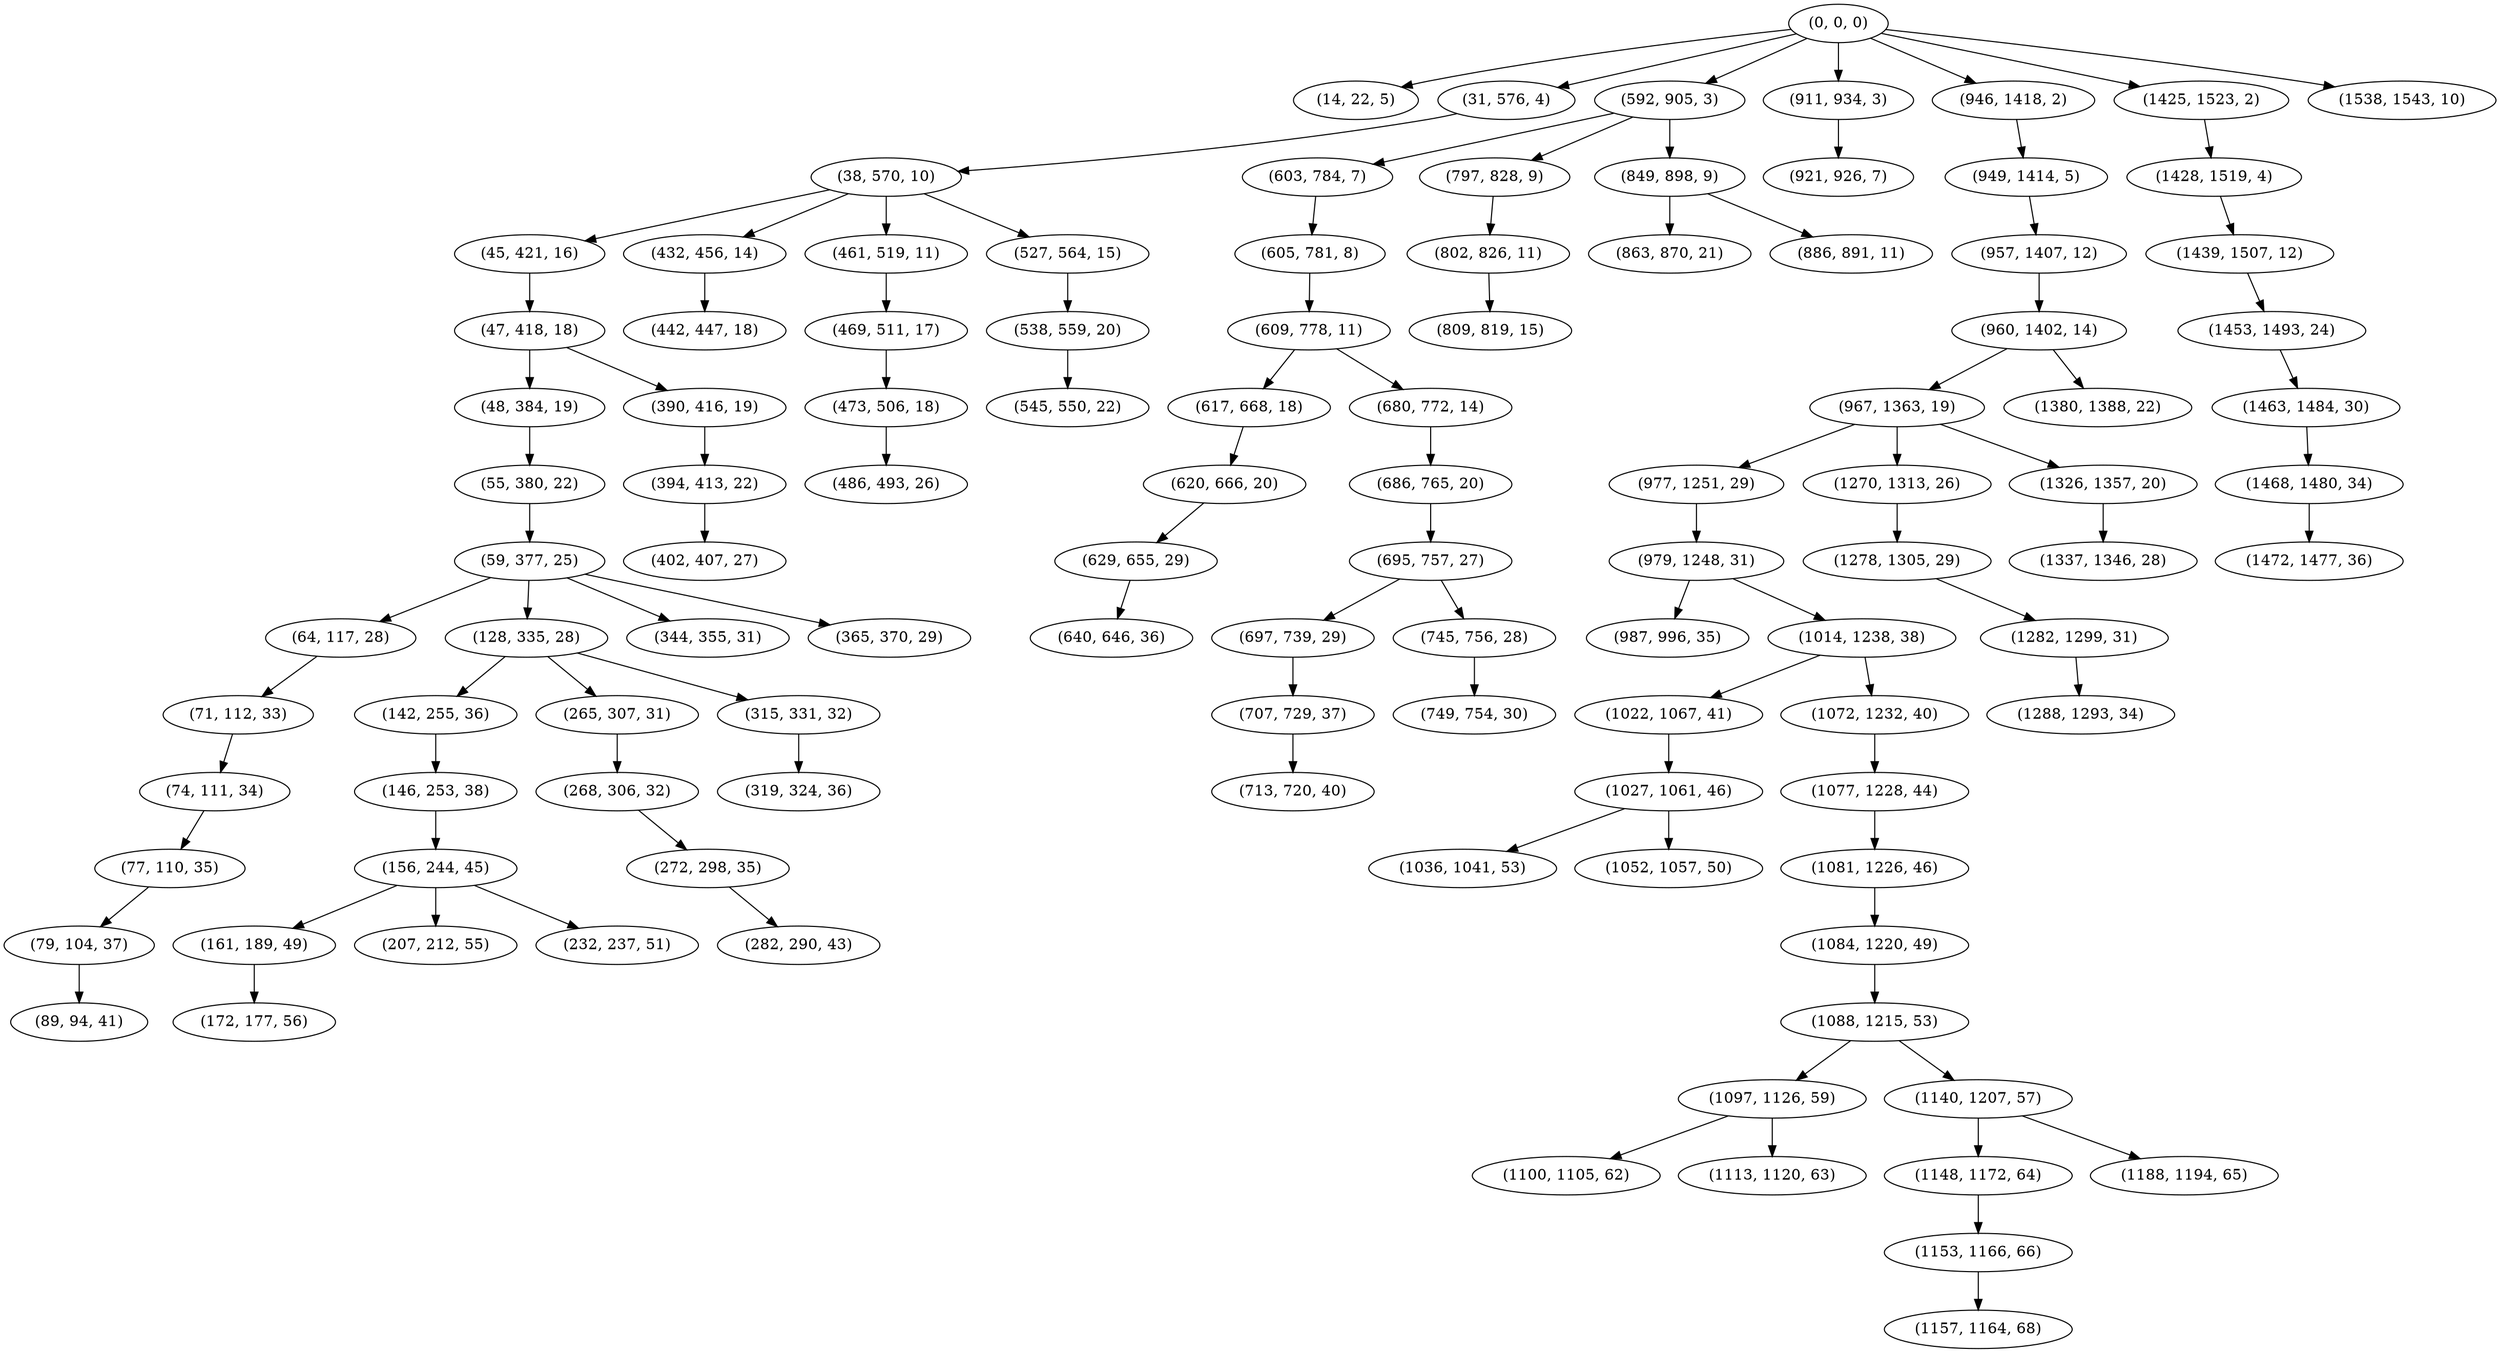digraph tree {
    "(0, 0, 0)";
    "(14, 22, 5)";
    "(31, 576, 4)";
    "(38, 570, 10)";
    "(45, 421, 16)";
    "(47, 418, 18)";
    "(48, 384, 19)";
    "(55, 380, 22)";
    "(59, 377, 25)";
    "(64, 117, 28)";
    "(71, 112, 33)";
    "(74, 111, 34)";
    "(77, 110, 35)";
    "(79, 104, 37)";
    "(89, 94, 41)";
    "(128, 335, 28)";
    "(142, 255, 36)";
    "(146, 253, 38)";
    "(156, 244, 45)";
    "(161, 189, 49)";
    "(172, 177, 56)";
    "(207, 212, 55)";
    "(232, 237, 51)";
    "(265, 307, 31)";
    "(268, 306, 32)";
    "(272, 298, 35)";
    "(282, 290, 43)";
    "(315, 331, 32)";
    "(319, 324, 36)";
    "(344, 355, 31)";
    "(365, 370, 29)";
    "(390, 416, 19)";
    "(394, 413, 22)";
    "(402, 407, 27)";
    "(432, 456, 14)";
    "(442, 447, 18)";
    "(461, 519, 11)";
    "(469, 511, 17)";
    "(473, 506, 18)";
    "(486, 493, 26)";
    "(527, 564, 15)";
    "(538, 559, 20)";
    "(545, 550, 22)";
    "(592, 905, 3)";
    "(603, 784, 7)";
    "(605, 781, 8)";
    "(609, 778, 11)";
    "(617, 668, 18)";
    "(620, 666, 20)";
    "(629, 655, 29)";
    "(640, 646, 36)";
    "(680, 772, 14)";
    "(686, 765, 20)";
    "(695, 757, 27)";
    "(697, 739, 29)";
    "(707, 729, 37)";
    "(713, 720, 40)";
    "(745, 756, 28)";
    "(749, 754, 30)";
    "(797, 828, 9)";
    "(802, 826, 11)";
    "(809, 819, 15)";
    "(849, 898, 9)";
    "(863, 870, 21)";
    "(886, 891, 11)";
    "(911, 934, 3)";
    "(921, 926, 7)";
    "(946, 1418, 2)";
    "(949, 1414, 5)";
    "(957, 1407, 12)";
    "(960, 1402, 14)";
    "(967, 1363, 19)";
    "(977, 1251, 29)";
    "(979, 1248, 31)";
    "(987, 996, 35)";
    "(1014, 1238, 38)";
    "(1022, 1067, 41)";
    "(1027, 1061, 46)";
    "(1036, 1041, 53)";
    "(1052, 1057, 50)";
    "(1072, 1232, 40)";
    "(1077, 1228, 44)";
    "(1081, 1226, 46)";
    "(1084, 1220, 49)";
    "(1088, 1215, 53)";
    "(1097, 1126, 59)";
    "(1100, 1105, 62)";
    "(1113, 1120, 63)";
    "(1140, 1207, 57)";
    "(1148, 1172, 64)";
    "(1153, 1166, 66)";
    "(1157, 1164, 68)";
    "(1188, 1194, 65)";
    "(1270, 1313, 26)";
    "(1278, 1305, 29)";
    "(1282, 1299, 31)";
    "(1288, 1293, 34)";
    "(1326, 1357, 20)";
    "(1337, 1346, 28)";
    "(1380, 1388, 22)";
    "(1425, 1523, 2)";
    "(1428, 1519, 4)";
    "(1439, 1507, 12)";
    "(1453, 1493, 24)";
    "(1463, 1484, 30)";
    "(1468, 1480, 34)";
    "(1472, 1477, 36)";
    "(1538, 1543, 10)";
    "(0, 0, 0)" -> "(14, 22, 5)";
    "(0, 0, 0)" -> "(31, 576, 4)";
    "(0, 0, 0)" -> "(592, 905, 3)";
    "(0, 0, 0)" -> "(911, 934, 3)";
    "(0, 0, 0)" -> "(946, 1418, 2)";
    "(0, 0, 0)" -> "(1425, 1523, 2)";
    "(0, 0, 0)" -> "(1538, 1543, 10)";
    "(31, 576, 4)" -> "(38, 570, 10)";
    "(38, 570, 10)" -> "(45, 421, 16)";
    "(38, 570, 10)" -> "(432, 456, 14)";
    "(38, 570, 10)" -> "(461, 519, 11)";
    "(38, 570, 10)" -> "(527, 564, 15)";
    "(45, 421, 16)" -> "(47, 418, 18)";
    "(47, 418, 18)" -> "(48, 384, 19)";
    "(47, 418, 18)" -> "(390, 416, 19)";
    "(48, 384, 19)" -> "(55, 380, 22)";
    "(55, 380, 22)" -> "(59, 377, 25)";
    "(59, 377, 25)" -> "(64, 117, 28)";
    "(59, 377, 25)" -> "(128, 335, 28)";
    "(59, 377, 25)" -> "(344, 355, 31)";
    "(59, 377, 25)" -> "(365, 370, 29)";
    "(64, 117, 28)" -> "(71, 112, 33)";
    "(71, 112, 33)" -> "(74, 111, 34)";
    "(74, 111, 34)" -> "(77, 110, 35)";
    "(77, 110, 35)" -> "(79, 104, 37)";
    "(79, 104, 37)" -> "(89, 94, 41)";
    "(128, 335, 28)" -> "(142, 255, 36)";
    "(128, 335, 28)" -> "(265, 307, 31)";
    "(128, 335, 28)" -> "(315, 331, 32)";
    "(142, 255, 36)" -> "(146, 253, 38)";
    "(146, 253, 38)" -> "(156, 244, 45)";
    "(156, 244, 45)" -> "(161, 189, 49)";
    "(156, 244, 45)" -> "(207, 212, 55)";
    "(156, 244, 45)" -> "(232, 237, 51)";
    "(161, 189, 49)" -> "(172, 177, 56)";
    "(265, 307, 31)" -> "(268, 306, 32)";
    "(268, 306, 32)" -> "(272, 298, 35)";
    "(272, 298, 35)" -> "(282, 290, 43)";
    "(315, 331, 32)" -> "(319, 324, 36)";
    "(390, 416, 19)" -> "(394, 413, 22)";
    "(394, 413, 22)" -> "(402, 407, 27)";
    "(432, 456, 14)" -> "(442, 447, 18)";
    "(461, 519, 11)" -> "(469, 511, 17)";
    "(469, 511, 17)" -> "(473, 506, 18)";
    "(473, 506, 18)" -> "(486, 493, 26)";
    "(527, 564, 15)" -> "(538, 559, 20)";
    "(538, 559, 20)" -> "(545, 550, 22)";
    "(592, 905, 3)" -> "(603, 784, 7)";
    "(592, 905, 3)" -> "(797, 828, 9)";
    "(592, 905, 3)" -> "(849, 898, 9)";
    "(603, 784, 7)" -> "(605, 781, 8)";
    "(605, 781, 8)" -> "(609, 778, 11)";
    "(609, 778, 11)" -> "(617, 668, 18)";
    "(609, 778, 11)" -> "(680, 772, 14)";
    "(617, 668, 18)" -> "(620, 666, 20)";
    "(620, 666, 20)" -> "(629, 655, 29)";
    "(629, 655, 29)" -> "(640, 646, 36)";
    "(680, 772, 14)" -> "(686, 765, 20)";
    "(686, 765, 20)" -> "(695, 757, 27)";
    "(695, 757, 27)" -> "(697, 739, 29)";
    "(695, 757, 27)" -> "(745, 756, 28)";
    "(697, 739, 29)" -> "(707, 729, 37)";
    "(707, 729, 37)" -> "(713, 720, 40)";
    "(745, 756, 28)" -> "(749, 754, 30)";
    "(797, 828, 9)" -> "(802, 826, 11)";
    "(802, 826, 11)" -> "(809, 819, 15)";
    "(849, 898, 9)" -> "(863, 870, 21)";
    "(849, 898, 9)" -> "(886, 891, 11)";
    "(911, 934, 3)" -> "(921, 926, 7)";
    "(946, 1418, 2)" -> "(949, 1414, 5)";
    "(949, 1414, 5)" -> "(957, 1407, 12)";
    "(957, 1407, 12)" -> "(960, 1402, 14)";
    "(960, 1402, 14)" -> "(967, 1363, 19)";
    "(960, 1402, 14)" -> "(1380, 1388, 22)";
    "(967, 1363, 19)" -> "(977, 1251, 29)";
    "(967, 1363, 19)" -> "(1270, 1313, 26)";
    "(967, 1363, 19)" -> "(1326, 1357, 20)";
    "(977, 1251, 29)" -> "(979, 1248, 31)";
    "(979, 1248, 31)" -> "(987, 996, 35)";
    "(979, 1248, 31)" -> "(1014, 1238, 38)";
    "(1014, 1238, 38)" -> "(1022, 1067, 41)";
    "(1014, 1238, 38)" -> "(1072, 1232, 40)";
    "(1022, 1067, 41)" -> "(1027, 1061, 46)";
    "(1027, 1061, 46)" -> "(1036, 1041, 53)";
    "(1027, 1061, 46)" -> "(1052, 1057, 50)";
    "(1072, 1232, 40)" -> "(1077, 1228, 44)";
    "(1077, 1228, 44)" -> "(1081, 1226, 46)";
    "(1081, 1226, 46)" -> "(1084, 1220, 49)";
    "(1084, 1220, 49)" -> "(1088, 1215, 53)";
    "(1088, 1215, 53)" -> "(1097, 1126, 59)";
    "(1088, 1215, 53)" -> "(1140, 1207, 57)";
    "(1097, 1126, 59)" -> "(1100, 1105, 62)";
    "(1097, 1126, 59)" -> "(1113, 1120, 63)";
    "(1140, 1207, 57)" -> "(1148, 1172, 64)";
    "(1140, 1207, 57)" -> "(1188, 1194, 65)";
    "(1148, 1172, 64)" -> "(1153, 1166, 66)";
    "(1153, 1166, 66)" -> "(1157, 1164, 68)";
    "(1270, 1313, 26)" -> "(1278, 1305, 29)";
    "(1278, 1305, 29)" -> "(1282, 1299, 31)";
    "(1282, 1299, 31)" -> "(1288, 1293, 34)";
    "(1326, 1357, 20)" -> "(1337, 1346, 28)";
    "(1425, 1523, 2)" -> "(1428, 1519, 4)";
    "(1428, 1519, 4)" -> "(1439, 1507, 12)";
    "(1439, 1507, 12)" -> "(1453, 1493, 24)";
    "(1453, 1493, 24)" -> "(1463, 1484, 30)";
    "(1463, 1484, 30)" -> "(1468, 1480, 34)";
    "(1468, 1480, 34)" -> "(1472, 1477, 36)";
}
